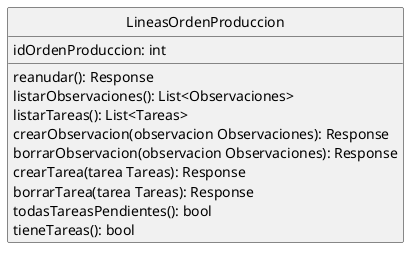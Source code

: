 @startuml LineasOrdenProduccion
hide circle
class LineasOrdenProduccion{
    idOrdenProduccion: int

    reanudar(): Response
    listarObservaciones(): List<Observaciones>
    listarTareas(): List<Tareas>
    crearObservacion(observacion Observaciones): Response
    borrarObservacion(observacion Observaciones): Response
    crearTarea(tarea Tareas): Response
    borrarTarea(tarea Tareas): Response
    todasTareasPendientes(): bool
    tieneTareas(): bool

}
@enduml